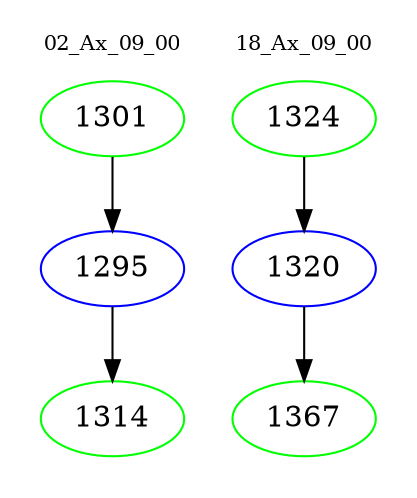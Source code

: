 digraph{
subgraph cluster_0 {
color = white
label = "02_Ax_09_00";
fontsize=10;
T0_1301 [label="1301", color="green"]
T0_1301 -> T0_1295 [color="black"]
T0_1295 [label="1295", color="blue"]
T0_1295 -> T0_1314 [color="black"]
T0_1314 [label="1314", color="green"]
}
subgraph cluster_1 {
color = white
label = "18_Ax_09_00";
fontsize=10;
T1_1324 [label="1324", color="green"]
T1_1324 -> T1_1320 [color="black"]
T1_1320 [label="1320", color="blue"]
T1_1320 -> T1_1367 [color="black"]
T1_1367 [label="1367", color="green"]
}
}
